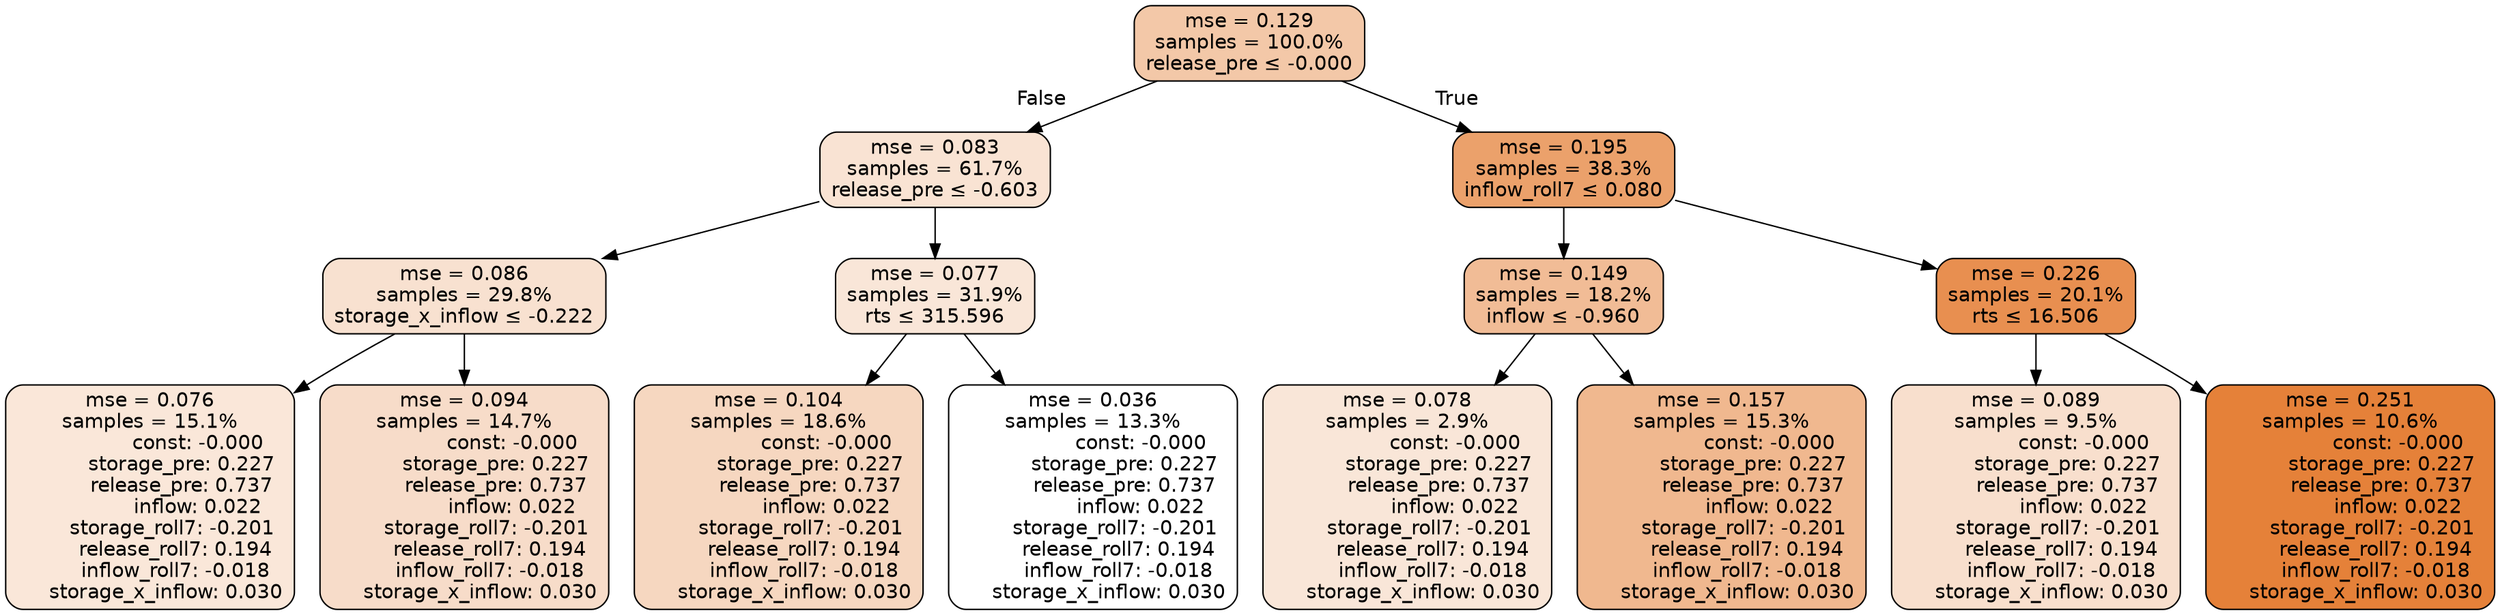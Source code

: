 digraph tree {
node [shape=rectangle, style="filled, rounded", color="black", fontname=helvetica] ;
edge [fontname=helvetica] ;
	"0" [label="mse = 0.129
samples = 100.0%
release_pre &le; -0.000", fillcolor="#f3c8a8"]
	"1" [label="mse = 0.083
samples = 61.7%
release_pre &le; -0.603", fillcolor="#f9e3d3"]
	"2" [label="mse = 0.086
samples = 29.8%
storage_x_inflow &le; -0.222", fillcolor="#f8e1d0"]
	"3" [label="mse = 0.076
samples = 15.1%
               const: -0.000
          storage_pre: 0.227
          release_pre: 0.737
               inflow: 0.022
       storage_roll7: -0.201
        release_roll7: 0.194
        inflow_roll7: -0.018
     storage_x_inflow: 0.030", fillcolor="#fae7d9"]
	"4" [label="mse = 0.094
samples = 14.7%
               const: -0.000
          storage_pre: 0.227
          release_pre: 0.737
               inflow: 0.022
       storage_roll7: -0.201
        release_roll7: 0.194
        inflow_roll7: -0.018
     storage_x_inflow: 0.030", fillcolor="#f7dcc9"]
	"5" [label="mse = 0.077
samples = 31.9%
rts &le; 315.596", fillcolor="#f9e6d8"]
	"6" [label="mse = 0.104
samples = 18.6%
               const: -0.000
          storage_pre: 0.227
          release_pre: 0.737
               inflow: 0.022
       storage_roll7: -0.201
        release_roll7: 0.194
        inflow_roll7: -0.018
     storage_x_inflow: 0.030", fillcolor="#f6d7c0"]
	"7" [label="mse = 0.036
samples = 13.3%
               const: -0.000
          storage_pre: 0.227
          release_pre: 0.737
               inflow: 0.022
       storage_roll7: -0.201
        release_roll7: 0.194
        inflow_roll7: -0.018
     storage_x_inflow: 0.030", fillcolor="#ffffff"]
	"8" [label="mse = 0.195
samples = 38.3%
inflow_roll7 &le; 0.080", fillcolor="#eba16b"]
	"9" [label="mse = 0.149
samples = 18.2%
inflow &le; -0.960", fillcolor="#f1bc96"]
	"10" [label="mse = 0.078
samples = 2.9%
               const: -0.000
          storage_pre: 0.227
          release_pre: 0.737
               inflow: 0.022
       storage_roll7: -0.201
        release_roll7: 0.194
        inflow_roll7: -0.018
     storage_x_inflow: 0.030", fillcolor="#f9e6d8"]
	"11" [label="mse = 0.157
samples = 15.3%
               const: -0.000
          storage_pre: 0.227
          release_pre: 0.737
               inflow: 0.022
       storage_roll7: -0.201
        release_roll7: 0.194
        inflow_roll7: -0.018
     storage_x_inflow: 0.030", fillcolor="#f0b88f"]
	"12" [label="mse = 0.226
samples = 20.1%
rts &le; 16.506", fillcolor="#e88f50"]
	"13" [label="mse = 0.089
samples = 9.5%
               const: -0.000
          storage_pre: 0.227
          release_pre: 0.737
               inflow: 0.022
       storage_roll7: -0.201
        release_roll7: 0.194
        inflow_roll7: -0.018
     storage_x_inflow: 0.030", fillcolor="#f8dfcd"]
	"14" [label="mse = 0.251
samples = 10.6%
               const: -0.000
          storage_pre: 0.227
          release_pre: 0.737
               inflow: 0.022
       storage_roll7: -0.201
        release_roll7: 0.194
        inflow_roll7: -0.018
     storage_x_inflow: 0.030", fillcolor="#e58139"]

	"0" -> "1" [labeldistance=2.5, labelangle=45, headlabel="False"]
	"1" -> "2"
	"2" -> "3"
	"2" -> "4"
	"1" -> "5"
	"5" -> "6"
	"5" -> "7"
	"0" -> "8" [labeldistance=2.5, labelangle=-45, headlabel="True"]
	"8" -> "9"
	"9" -> "10"
	"9" -> "11"
	"8" -> "12"
	"12" -> "13"
	"12" -> "14"
}